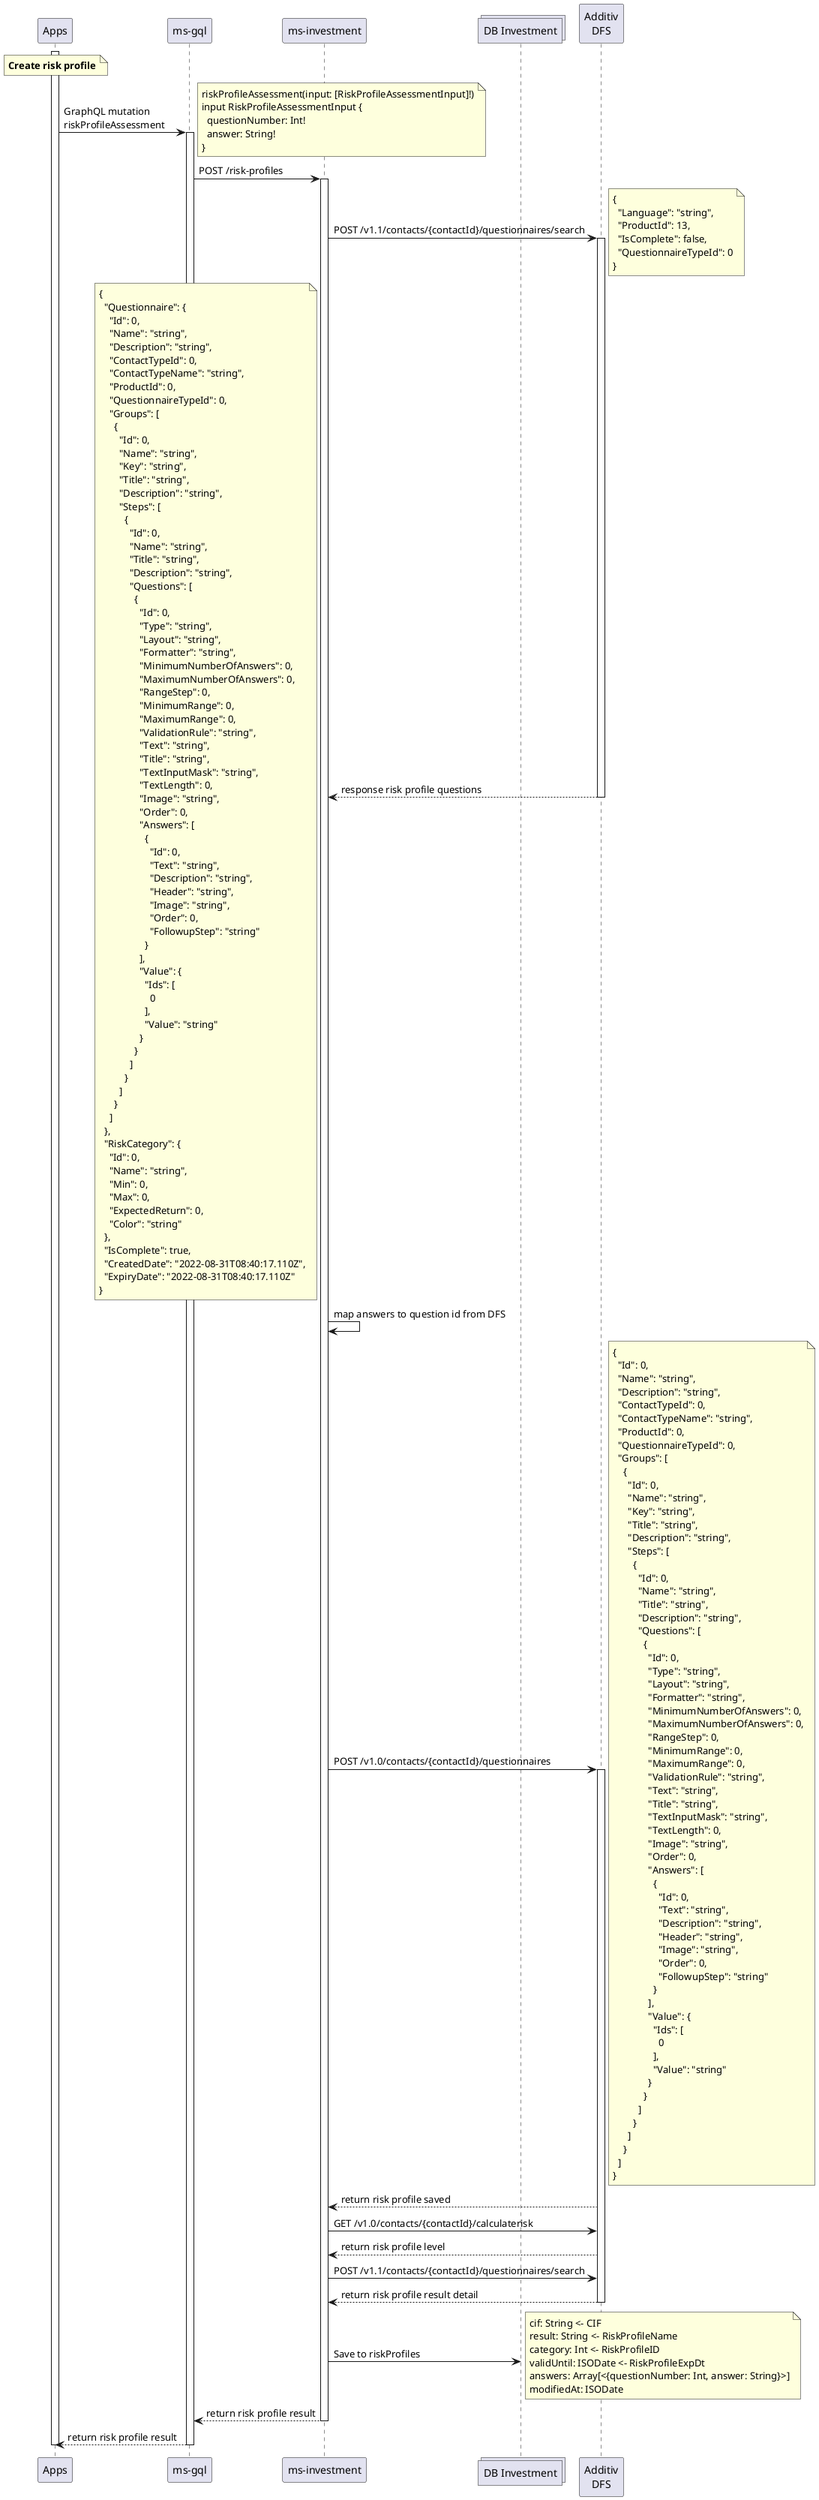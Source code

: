 @startuml risk profiles
participant "Apps" as app
participant "ms-gql" as gql
participant "ms-investment" as ms
collections "DB Investment" as db
participant "Additiv\nDFS" as dfs

activate app
note over app: **Create risk profile**
app -> gql: GraphQL mutation\nriskProfileAssessment
activate gql
note right
riskProfileAssessment(input: [RiskProfileAssessmentInput]!)
input RiskProfileAssessmentInput {
  questionNumber: Int!
  answer: String!
}
end note
gql -> ms: POST /risk-profiles
activate ms
ms -> dfs: POST /v1.1/contacts/{contactId}/questionnaires/search
note right
{
  "Language": "string",
  "ProductId": 13,
  "IsComplete": false,
  "QuestionnaireTypeId": 0
}
end note
activate dfs
dfs --> ms: response risk profile questions
note left
{
  "Questionnaire": {
    "Id": 0,
    "Name": "string",
    "Description": "string",
    "ContactTypeId": 0,
    "ContactTypeName": "string",
    "ProductId": 0,
    "QuestionnaireTypeId": 0,
    "Groups": [
      {
        "Id": 0,
        "Name": "string",
        "Key": "string",
        "Title": "string",
        "Description": "string",
        "Steps": [
          {
            "Id": 0,
            "Name": "string",
            "Title": "string",
            "Description": "string",
            "Questions": [
              {
                "Id": 0,
                "Type": "string",
                "Layout": "string",
                "Formatter": "string",
                "MinimumNumberOfAnswers": 0,
                "MaximumNumberOfAnswers": 0,
                "RangeStep": 0,
                "MinimumRange": 0,
                "MaximumRange": 0,
                "ValidationRule": "string",
                "Text": "string",
                "Title": "string",
                "TextInputMask": "string",
                "TextLength": 0,
                "Image": "string",
                "Order": 0,
                "Answers": [
                  {
                    "Id": 0,
                    "Text": "string",
                    "Description": "string",
                    "Header": "string",
                    "Image": "string",
                    "Order": 0,
                    "FollowupStep": "string"
                  }
                ],
                "Value": {
                  "Ids": [
                    0
                  ],
                  "Value": "string"
                }
              }
            ]
          }
        ]
      }
    ]
  },
  "RiskCategory": {
    "Id": 0,
    "Name": "string",
    "Min": 0,
    "Max": 0,
    "ExpectedReturn": 0,
    "Color": "string"
  },
  "IsComplete": true,
  "CreatedDate": "2022-08-31T08:40:17.110Z",
  "ExpiryDate": "2022-08-31T08:40:17.110Z"
}
end note
deactivate dfs
ms -> ms: map answers to question id from DFS
ms -> dfs: POST /v1.0/contacts/{contactId}/questionnaires
activate dfs
note right
{
  "Id": 0,
  "Name": "string",
  "Description": "string",
  "ContactTypeId": 0,
  "ContactTypeName": "string",
  "ProductId": 0,
  "QuestionnaireTypeId": 0,
  "Groups": [
    {
      "Id": 0,
      "Name": "string",
      "Key": "string",
      "Title": "string",
      "Description": "string",
      "Steps": [
        {
          "Id": 0,
          "Name": "string",
          "Title": "string",
          "Description": "string",
          "Questions": [
            {
              "Id": 0,
              "Type": "string",
              "Layout": "string",
              "Formatter": "string",
              "MinimumNumberOfAnswers": 0,
              "MaximumNumberOfAnswers": 0,
              "RangeStep": 0,
              "MinimumRange": 0,
              "MaximumRange": 0,
              "ValidationRule": "string",
              "Text": "string",
              "Title": "string",
              "TextInputMask": "string",
              "TextLength": 0,
              "Image": "string",
              "Order": 0,
              "Answers": [
                {
                  "Id": 0,
                  "Text": "string",
                  "Description": "string",
                  "Header": "string",
                  "Image": "string",
                  "Order": 0,
                  "FollowupStep": "string"
                }
              ],
              "Value": {
                "Ids": [
                  0
                ],
                "Value": "string"
              }
            }
          ]
        }
      ]
    }
  ]
}
end note
dfs --> ms: return risk profile saved
ms -> dfs: GET /v1.0/contacts/{contactId}/calculaterisk
dfs --> ms: return risk profile level
ms -> dfs: POST /v1.1/contacts/{contactId}/questionnaires/search
dfs --> ms: return risk profile result detail
deactivate dfs
ms -> db: Save to riskProfiles
note right
cif: String <- CIF
result: String <- RiskProfileName
category: Int <- RiskProfileID
validUntil: ISODate <- RiskProfileExpDt
answers: Array[<{questionNumber: Int, answer: String}>]
modifiedAt: ISODate
end note
ms --> gql: return risk profile result
deactivate ms
gql --> app: return risk profile result
deactivate gql
deactivate app
@enduml